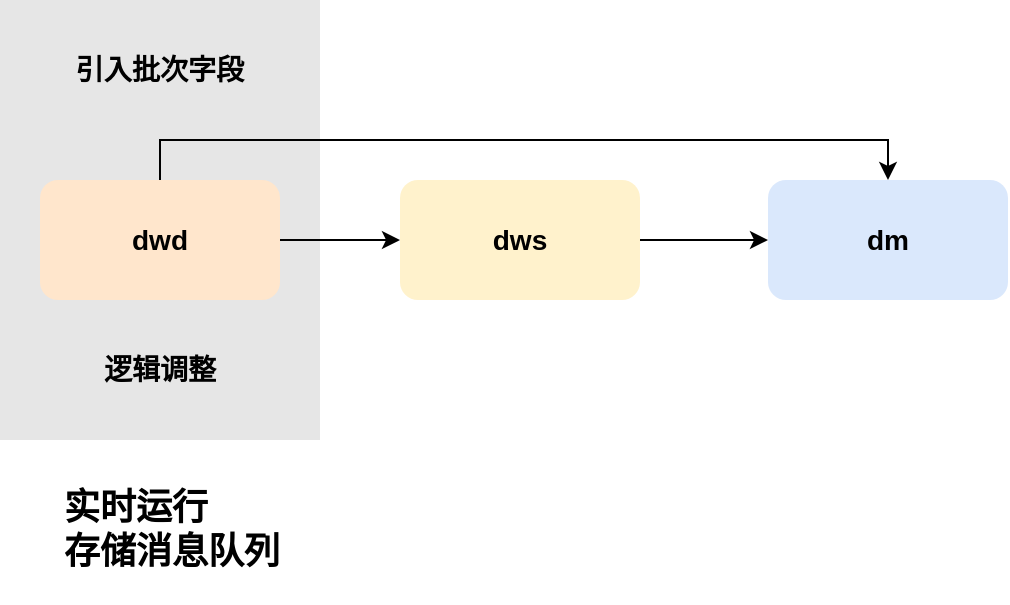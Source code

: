 <mxfile version="16.6.4" type="github">
  <diagram id="gDHOPF48_dV49PIhnDnL" name="第 1 页">
    <mxGraphModel dx="1609" dy="513" grid="1" gridSize="10" guides="1" tooltips="1" connect="1" arrows="1" fold="1" page="1" pageScale="1" pageWidth="827" pageHeight="1169" math="0" shadow="0">
      <root>
        <mxCell id="0" />
        <mxCell id="1" parent="0" />
        <mxCell id="R-34i-gqnA0KGg_EzN7v-12" value="" style="rounded=0;whiteSpace=wrap;html=1;strokeColor=none;fillColor=#E6E6E6;" vertex="1" parent="1">
          <mxGeometry x="-90" y="160" width="160" height="220" as="geometry" />
        </mxCell>
        <mxCell id="R-34i-gqnA0KGg_EzN7v-3" style="edgeStyle=orthogonalEdgeStyle;rounded=0;orthogonalLoop=1;jettySize=auto;html=1;exitX=1;exitY=0.5;exitDx=0;exitDy=0;" edge="1" parent="1" source="R-34i-gqnA0KGg_EzN7v-1" target="R-34i-gqnA0KGg_EzN7v-2">
          <mxGeometry relative="1" as="geometry" />
        </mxCell>
        <mxCell id="R-34i-gqnA0KGg_EzN7v-1" value="&lt;h3&gt;dws&lt;/h3&gt;" style="rounded=1;whiteSpace=wrap;html=1;fillColor=#fff2cc;strokeColor=none;" vertex="1" parent="1">
          <mxGeometry x="110" y="250" width="120" height="60" as="geometry" />
        </mxCell>
        <mxCell id="R-34i-gqnA0KGg_EzN7v-2" value="&lt;h3&gt;dm&lt;/h3&gt;" style="rounded=1;whiteSpace=wrap;html=1;fillColor=#dae8fc;strokeColor=none;" vertex="1" parent="1">
          <mxGeometry x="294" y="250" width="120" height="60" as="geometry" />
        </mxCell>
        <mxCell id="R-34i-gqnA0KGg_EzN7v-5" style="edgeStyle=orthogonalEdgeStyle;rounded=0;orthogonalLoop=1;jettySize=auto;html=1;exitX=1;exitY=0.5;exitDx=0;exitDy=0;" edge="1" parent="1" source="R-34i-gqnA0KGg_EzN7v-4" target="R-34i-gqnA0KGg_EzN7v-1">
          <mxGeometry relative="1" as="geometry" />
        </mxCell>
        <mxCell id="R-34i-gqnA0KGg_EzN7v-9" style="edgeStyle=orthogonalEdgeStyle;rounded=0;orthogonalLoop=1;jettySize=auto;html=1;exitX=0.5;exitY=0;exitDx=0;exitDy=0;entryX=0.5;entryY=0;entryDx=0;entryDy=0;" edge="1" parent="1" source="R-34i-gqnA0KGg_EzN7v-4" target="R-34i-gqnA0KGg_EzN7v-2">
          <mxGeometry relative="1" as="geometry" />
        </mxCell>
        <mxCell id="R-34i-gqnA0KGg_EzN7v-4" value="&lt;h3&gt;dwd&lt;/h3&gt;" style="rounded=1;whiteSpace=wrap;html=1;fillColor=#ffe6cc;strokeColor=none;" vertex="1" parent="1">
          <mxGeometry x="-70" y="250" width="120" height="60" as="geometry" />
        </mxCell>
        <mxCell id="R-34i-gqnA0KGg_EzN7v-14" value="&lt;h2&gt;实时运行&lt;br&gt;存储消息队列&lt;/h2&gt;" style="text;html=1;strokeColor=none;fillColor=none;align=left;verticalAlign=middle;whiteSpace=wrap;rounded=0;" vertex="1" parent="1">
          <mxGeometry x="-60" y="400" width="120" height="50" as="geometry" />
        </mxCell>
        <mxCell id="R-34i-gqnA0KGg_EzN7v-15" value="&lt;h3&gt;逻辑调整&lt;/h3&gt;" style="text;html=1;strokeColor=none;fillColor=none;align=center;verticalAlign=middle;whiteSpace=wrap;rounded=0;" vertex="1" parent="1">
          <mxGeometry x="-50" y="330" width="80" height="30" as="geometry" />
        </mxCell>
        <mxCell id="R-34i-gqnA0KGg_EzN7v-16" value="&lt;h3&gt;引入批次字段&lt;/h3&gt;" style="text;html=1;strokeColor=none;fillColor=none;align=center;verticalAlign=middle;whiteSpace=wrap;rounded=0;" vertex="1" parent="1">
          <mxGeometry x="-60" y="180" width="100" height="30" as="geometry" />
        </mxCell>
      </root>
    </mxGraphModel>
  </diagram>
</mxfile>
